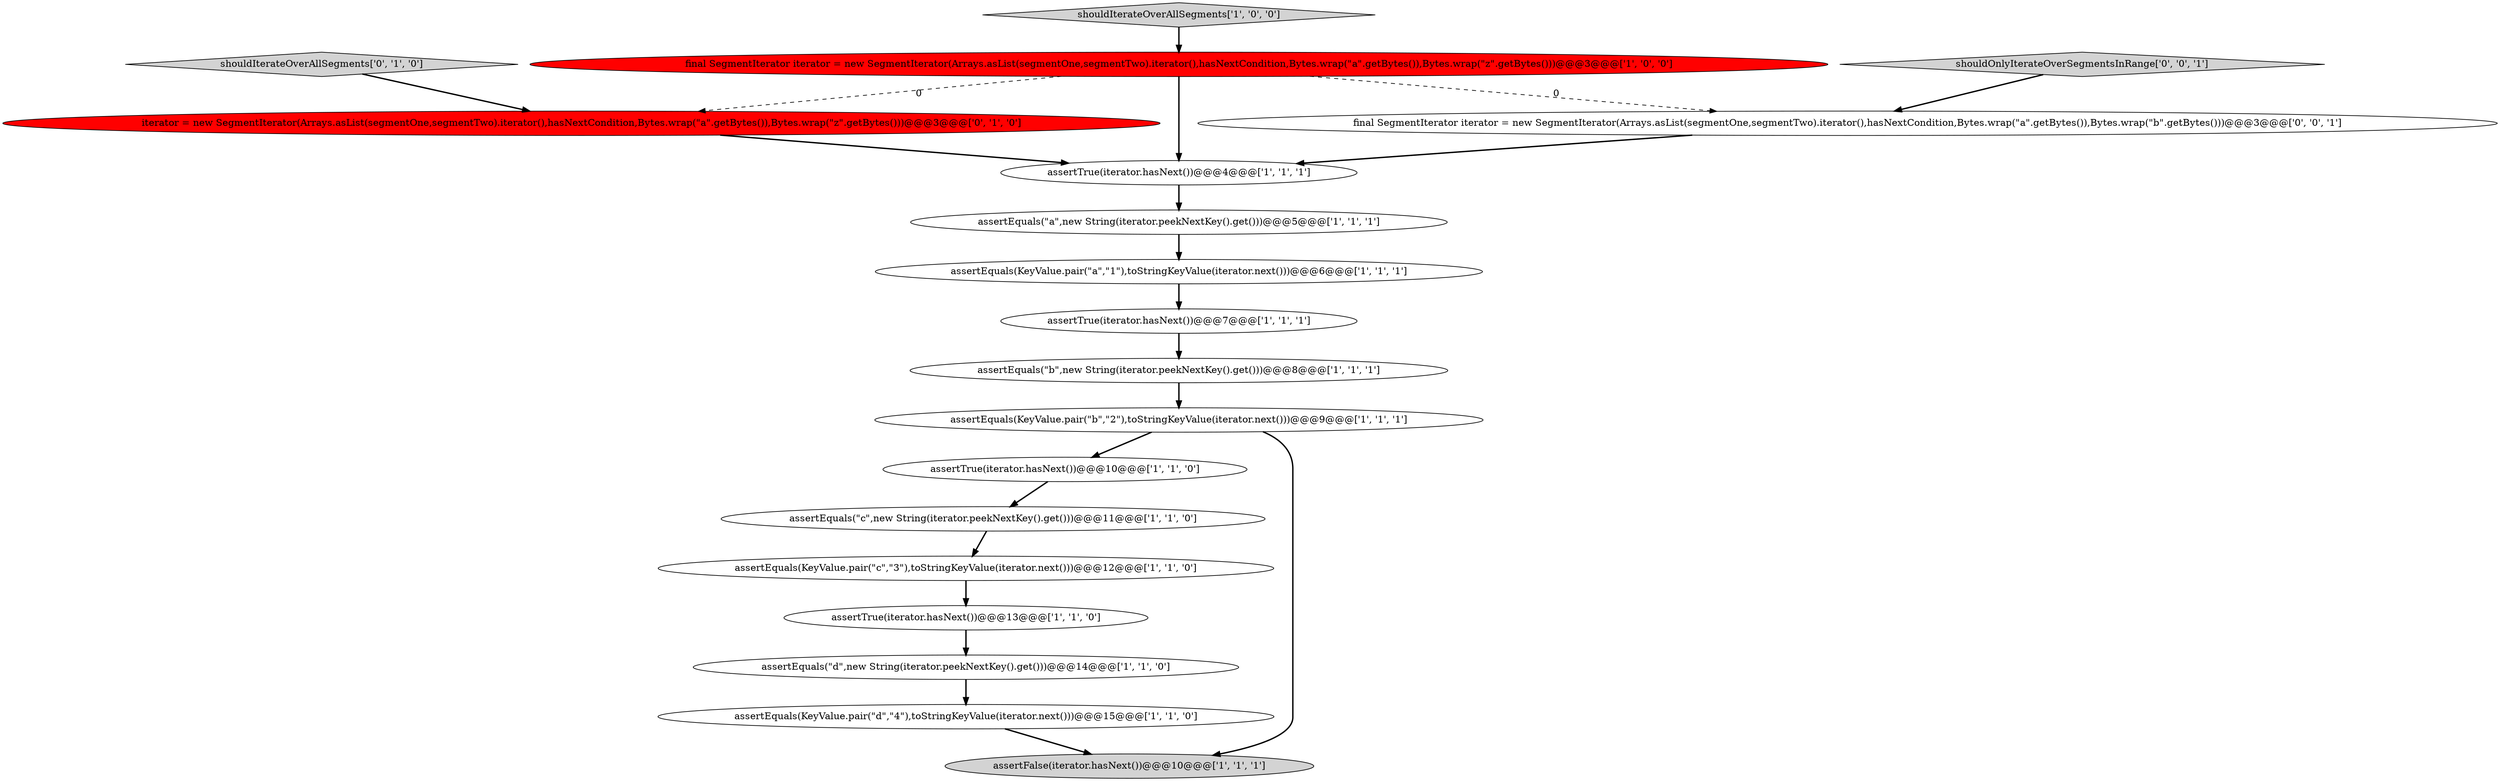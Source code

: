digraph {
3 [style = filled, label = "assertTrue(iterator.hasNext())@@@10@@@['1', '1', '0']", fillcolor = white, shape = ellipse image = "AAA0AAABBB1BBB"];
9 [style = filled, label = "assertEquals(KeyValue.pair(\"d\",\"4\"),toStringKeyValue(iterator.next()))@@@15@@@['1', '1', '0']", fillcolor = white, shape = ellipse image = "AAA0AAABBB1BBB"];
11 [style = filled, label = "assertEquals(\"d\",new String(iterator.peekNextKey().get()))@@@14@@@['1', '1', '0']", fillcolor = white, shape = ellipse image = "AAA0AAABBB1BBB"];
7 [style = filled, label = "assertEquals(KeyValue.pair(\"a\",\"1\"),toStringKeyValue(iterator.next()))@@@6@@@['1', '1', '1']", fillcolor = white, shape = ellipse image = "AAA0AAABBB1BBB"];
17 [style = filled, label = "shouldOnlyIterateOverSegmentsInRange['0', '0', '1']", fillcolor = lightgray, shape = diamond image = "AAA0AAABBB3BBB"];
2 [style = filled, label = "assertTrue(iterator.hasNext())@@@13@@@['1', '1', '0']", fillcolor = white, shape = ellipse image = "AAA0AAABBB1BBB"];
5 [style = filled, label = "assertEquals(\"a\",new String(iterator.peekNextKey().get()))@@@5@@@['1', '1', '1']", fillcolor = white, shape = ellipse image = "AAA0AAABBB1BBB"];
1 [style = filled, label = "assertEquals(\"c\",new String(iterator.peekNextKey().get()))@@@11@@@['1', '1', '0']", fillcolor = white, shape = ellipse image = "AAA0AAABBB1BBB"];
0 [style = filled, label = "assertTrue(iterator.hasNext())@@@4@@@['1', '1', '1']", fillcolor = white, shape = ellipse image = "AAA0AAABBB1BBB"];
10 [style = filled, label = "assertEquals(KeyValue.pair(\"c\",\"3\"),toStringKeyValue(iterator.next()))@@@12@@@['1', '1', '0']", fillcolor = white, shape = ellipse image = "AAA0AAABBB1BBB"];
13 [style = filled, label = "assertTrue(iterator.hasNext())@@@7@@@['1', '1', '1']", fillcolor = white, shape = ellipse image = "AAA0AAABBB1BBB"];
12 [style = filled, label = "shouldIterateOverAllSegments['1', '0', '0']", fillcolor = lightgray, shape = diamond image = "AAA0AAABBB1BBB"];
16 [style = filled, label = "shouldIterateOverAllSegments['0', '1', '0']", fillcolor = lightgray, shape = diamond image = "AAA0AAABBB2BBB"];
6 [style = filled, label = "final SegmentIterator iterator = new SegmentIterator(Arrays.asList(segmentOne,segmentTwo).iterator(),hasNextCondition,Bytes.wrap(\"a\".getBytes()),Bytes.wrap(\"z\".getBytes()))@@@3@@@['1', '0', '0']", fillcolor = red, shape = ellipse image = "AAA1AAABBB1BBB"];
14 [style = filled, label = "assertEquals(\"b\",new String(iterator.peekNextKey().get()))@@@8@@@['1', '1', '1']", fillcolor = white, shape = ellipse image = "AAA0AAABBB1BBB"];
15 [style = filled, label = "iterator = new SegmentIterator(Arrays.asList(segmentOne,segmentTwo).iterator(),hasNextCondition,Bytes.wrap(\"a\".getBytes()),Bytes.wrap(\"z\".getBytes()))@@@3@@@['0', '1', '0']", fillcolor = red, shape = ellipse image = "AAA1AAABBB2BBB"];
18 [style = filled, label = "final SegmentIterator iterator = new SegmentIterator(Arrays.asList(segmentOne,segmentTwo).iterator(),hasNextCondition,Bytes.wrap(\"a\".getBytes()),Bytes.wrap(\"b\".getBytes()))@@@3@@@['0', '0', '1']", fillcolor = white, shape = ellipse image = "AAA0AAABBB3BBB"];
4 [style = filled, label = "assertFalse(iterator.hasNext())@@@10@@@['1', '1', '1']", fillcolor = lightgray, shape = ellipse image = "AAA0AAABBB1BBB"];
8 [style = filled, label = "assertEquals(KeyValue.pair(\"b\",\"2\"),toStringKeyValue(iterator.next()))@@@9@@@['1', '1', '1']", fillcolor = white, shape = ellipse image = "AAA0AAABBB1BBB"];
7->13 [style = bold, label=""];
16->15 [style = bold, label=""];
3->1 [style = bold, label=""];
9->4 [style = bold, label=""];
8->3 [style = bold, label=""];
6->0 [style = bold, label=""];
11->9 [style = bold, label=""];
12->6 [style = bold, label=""];
6->18 [style = dashed, label="0"];
6->15 [style = dashed, label="0"];
15->0 [style = bold, label=""];
5->7 [style = bold, label=""];
10->2 [style = bold, label=""];
14->8 [style = bold, label=""];
8->4 [style = bold, label=""];
1->10 [style = bold, label=""];
13->14 [style = bold, label=""];
2->11 [style = bold, label=""];
18->0 [style = bold, label=""];
17->18 [style = bold, label=""];
0->5 [style = bold, label=""];
}
